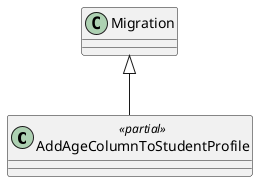 @startuml
class AddAgeColumnToStudentProfile <<partial>> {
}
Migration <|-- AddAgeColumnToStudentProfile
@enduml
